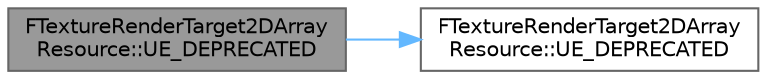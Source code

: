 digraph "FTextureRenderTarget2DArrayResource::UE_DEPRECATED"
{
 // INTERACTIVE_SVG=YES
 // LATEX_PDF_SIZE
  bgcolor="transparent";
  edge [fontname=Helvetica,fontsize=10,labelfontname=Helvetica,labelfontsize=10];
  node [fontname=Helvetica,fontsize=10,shape=box,height=0.2,width=0.4];
  rankdir="LR";
  Node1 [id="Node000001",label="FTextureRenderTarget2DArray\lResource::UE_DEPRECATED",height=0.2,width=0.4,color="gray40", fillcolor="grey60", style="filled", fontcolor="black",tooltip="Texture resource used for rendering with and resolving to."];
  Node1 -> Node2 [id="edge1_Node000001_Node000002",color="steelblue1",style="solid",tooltip=" "];
  Node2 [id="Node000002",label="FTextureRenderTarget2DArray\lResource::UE_DEPRECATED",height=0.2,width=0.4,color="grey40", fillcolor="white", style="filled",URL="$df/d06/classFTextureRenderTarget2DArrayResource.html#ae0657b0a05a178431d1210d167f32970",tooltip="Copy the texels of a single depth slice of the 2d array into an array."];
}

